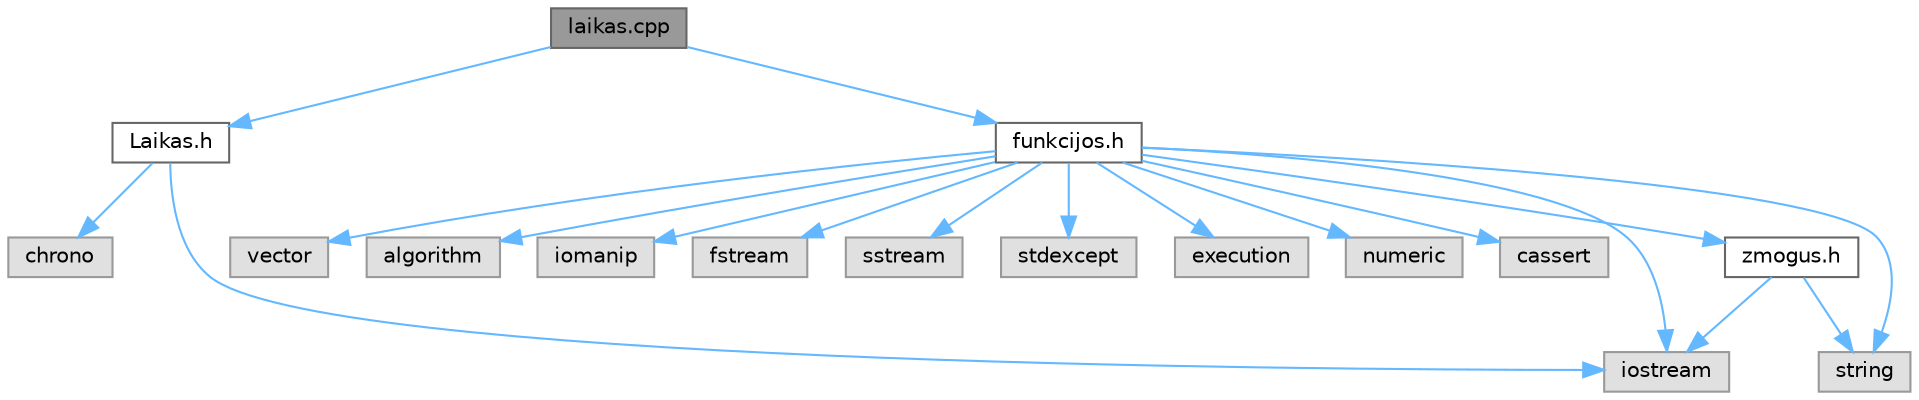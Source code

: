 digraph "laikas.cpp"
{
 // INTERACTIVE_SVG=YES
 // LATEX_PDF_SIZE
  bgcolor="transparent";
  edge [fontname=Helvetica,fontsize=10,labelfontname=Helvetica,labelfontsize=10];
  node [fontname=Helvetica,fontsize=10,shape=box,height=0.2,width=0.4];
  Node1 [id="Node000001",label="laikas.cpp",height=0.2,width=0.4,color="gray40", fillcolor="grey60", style="filled", fontcolor="black",tooltip=" "];
  Node1 -> Node2 [id="edge19_Node000001_Node000002",color="steelblue1",style="solid",tooltip=" "];
  Node2 [id="Node000002",label="Laikas.h",height=0.2,width=0.4,color="grey40", fillcolor="white", style="filled",URL="$laikas_8h.html",tooltip=" "];
  Node2 -> Node3 [id="edge20_Node000002_Node000003",color="steelblue1",style="solid",tooltip=" "];
  Node3 [id="Node000003",label="chrono",height=0.2,width=0.4,color="grey60", fillcolor="#E0E0E0", style="filled",tooltip=" "];
  Node2 -> Node4 [id="edge21_Node000002_Node000004",color="steelblue1",style="solid",tooltip=" "];
  Node4 [id="Node000004",label="iostream",height=0.2,width=0.4,color="grey60", fillcolor="#E0E0E0", style="filled",tooltip=" "];
  Node1 -> Node5 [id="edge22_Node000001_Node000005",color="steelblue1",style="solid",tooltip=" "];
  Node5 [id="Node000005",label="funkcijos.h",height=0.2,width=0.4,color="grey40", fillcolor="white", style="filled",URL="$funkcijos_8h.html",tooltip=" "];
  Node5 -> Node4 [id="edge23_Node000005_Node000004",color="steelblue1",style="solid",tooltip=" "];
  Node5 -> Node6 [id="edge24_Node000005_Node000006",color="steelblue1",style="solid",tooltip=" "];
  Node6 [id="Node000006",label="string",height=0.2,width=0.4,color="grey60", fillcolor="#E0E0E0", style="filled",tooltip=" "];
  Node5 -> Node7 [id="edge25_Node000005_Node000007",color="steelblue1",style="solid",tooltip=" "];
  Node7 [id="Node000007",label="vector",height=0.2,width=0.4,color="grey60", fillcolor="#E0E0E0", style="filled",tooltip=" "];
  Node5 -> Node8 [id="edge26_Node000005_Node000008",color="steelblue1",style="solid",tooltip=" "];
  Node8 [id="Node000008",label="algorithm",height=0.2,width=0.4,color="grey60", fillcolor="#E0E0E0", style="filled",tooltip=" "];
  Node5 -> Node9 [id="edge27_Node000005_Node000009",color="steelblue1",style="solid",tooltip=" "];
  Node9 [id="Node000009",label="iomanip",height=0.2,width=0.4,color="grey60", fillcolor="#E0E0E0", style="filled",tooltip=" "];
  Node5 -> Node10 [id="edge28_Node000005_Node000010",color="steelblue1",style="solid",tooltip=" "];
  Node10 [id="Node000010",label="fstream",height=0.2,width=0.4,color="grey60", fillcolor="#E0E0E0", style="filled",tooltip=" "];
  Node5 -> Node11 [id="edge29_Node000005_Node000011",color="steelblue1",style="solid",tooltip=" "];
  Node11 [id="Node000011",label="sstream",height=0.2,width=0.4,color="grey60", fillcolor="#E0E0E0", style="filled",tooltip=" "];
  Node5 -> Node12 [id="edge30_Node000005_Node000012",color="steelblue1",style="solid",tooltip=" "];
  Node12 [id="Node000012",label="stdexcept",height=0.2,width=0.4,color="grey60", fillcolor="#E0E0E0", style="filled",tooltip=" "];
  Node5 -> Node13 [id="edge31_Node000005_Node000013",color="steelblue1",style="solid",tooltip=" "];
  Node13 [id="Node000013",label="execution",height=0.2,width=0.4,color="grey60", fillcolor="#E0E0E0", style="filled",tooltip=" "];
  Node5 -> Node14 [id="edge32_Node000005_Node000014",color="steelblue1",style="solid",tooltip=" "];
  Node14 [id="Node000014",label="numeric",height=0.2,width=0.4,color="grey60", fillcolor="#E0E0E0", style="filled",tooltip=" "];
  Node5 -> Node15 [id="edge33_Node000005_Node000015",color="steelblue1",style="solid",tooltip=" "];
  Node15 [id="Node000015",label="cassert",height=0.2,width=0.4,color="grey60", fillcolor="#E0E0E0", style="filled",tooltip=" "];
  Node5 -> Node16 [id="edge34_Node000005_Node000016",color="steelblue1",style="solid",tooltip=" "];
  Node16 [id="Node000016",label="zmogus.h",height=0.2,width=0.4,color="grey40", fillcolor="white", style="filled",URL="$zmogus_8h.html",tooltip=" "];
  Node16 -> Node6 [id="edge35_Node000016_Node000006",color="steelblue1",style="solid",tooltip=" "];
  Node16 -> Node4 [id="edge36_Node000016_Node000004",color="steelblue1",style="solid",tooltip=" "];
}
